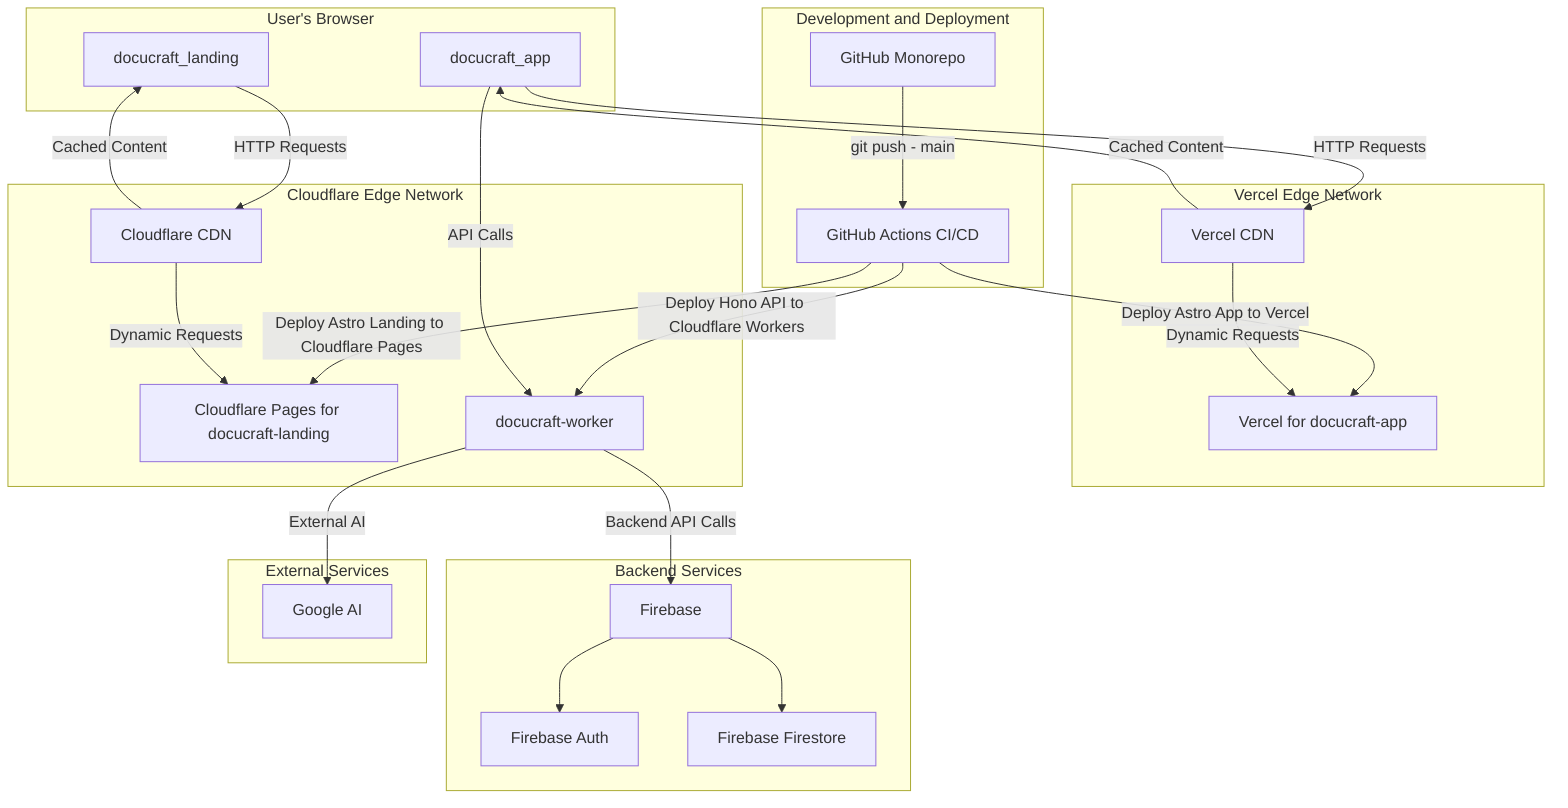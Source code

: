 graph TD
    subgraph "User's Browser"
        A[docucraft_landing]
        B[docucraft_app]
    end

    subgraph "Vercel Edge Network"
        C[Vercel for docucraft-app]
        D[Vercel CDN]
    end

    subgraph "Cloudflare Edge Network"
        E[Cloudflare Pages for docucraft-landing]
        F[Cloudflare CDN]
        G[docucraft-worker]
    end

    subgraph "Backend Services"
        H[Firebase]
        I[Firebase Auth]
        J[Firebase Firestore]
    end

    subgraph "External Services"
        L[Google AI]
    end

    subgraph "Development and Deployment"
        M[GitHub Monorepo] -->|git push - main| N[GitHub Actions CI/CD]
        N -->|Deploy Astro Landing to Cloudflare Pages| E
        N -->|Deploy Astro App to Vercel| C
        N -->|Deploy Hono API to Cloudflare Workers| G
    end

    A -->|HTTP Requests| F
    B -->|HTTP Requests| D
    F -- "Cached Content" --> A
    D -- "Cached Content" --> B
    F -- "Dynamic Requests" --> E
    D -- "Dynamic Requests" --> C

    B -->|API Calls| G
    G -->|Backend API Calls| H
    G -->|External AI| L
    H --> I & J